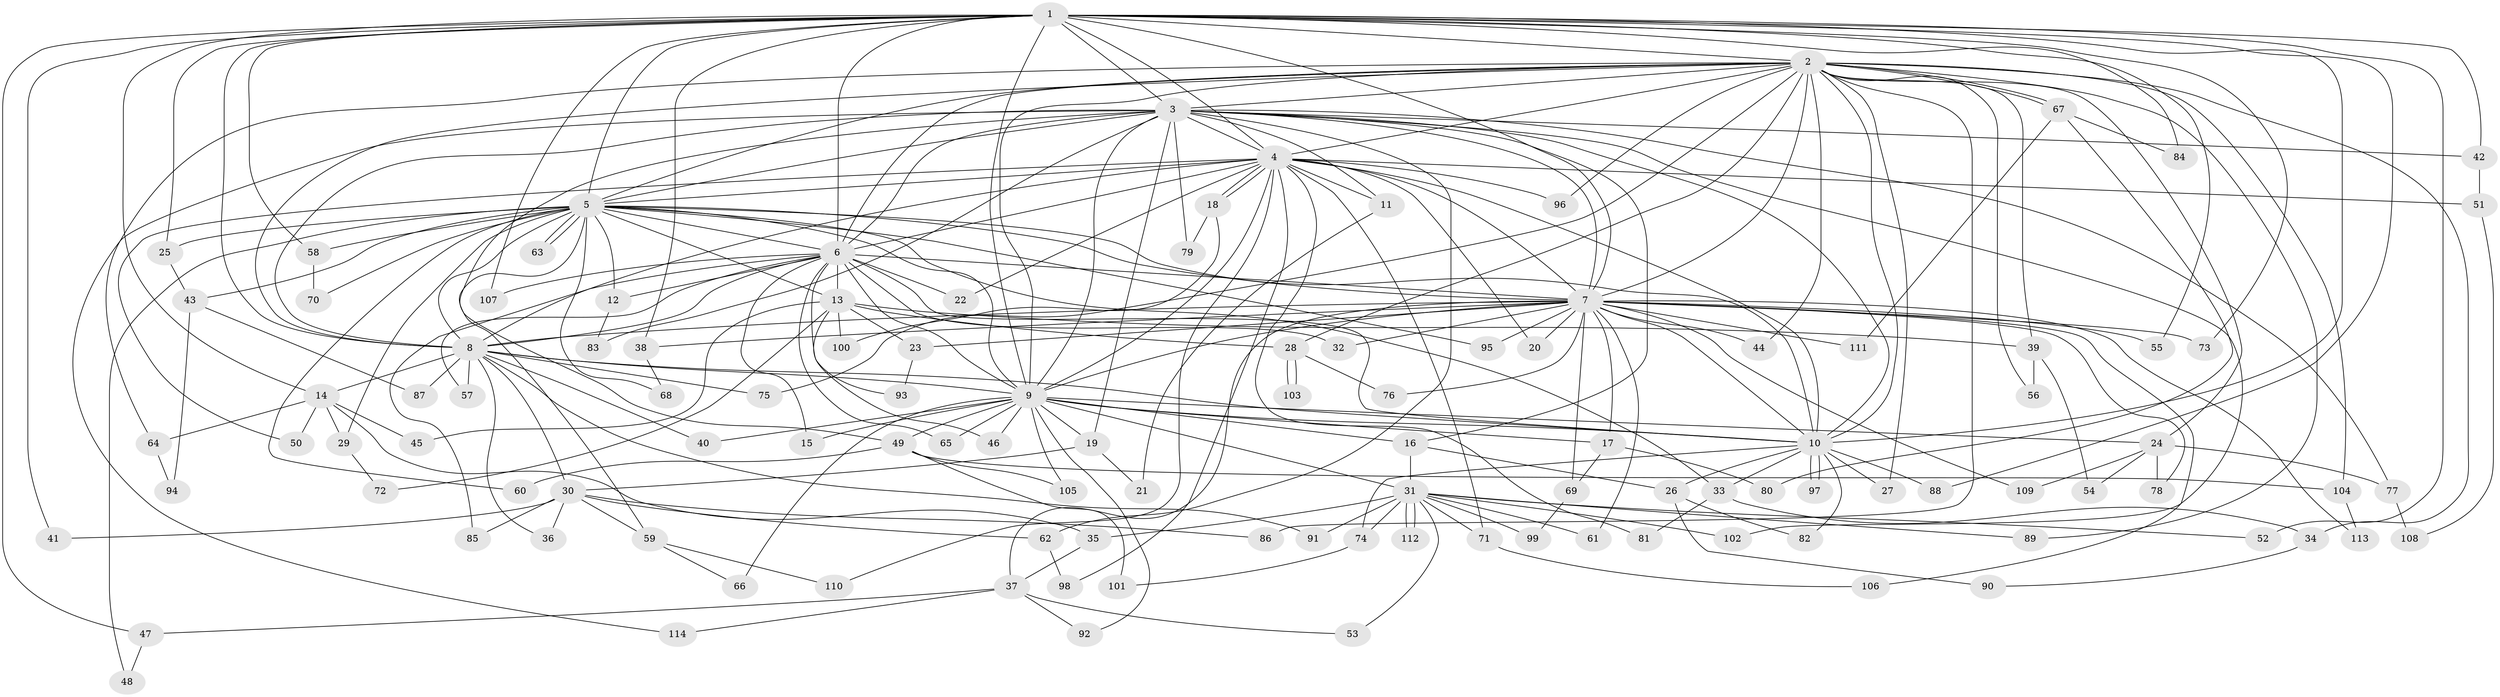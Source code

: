 // coarse degree distribution, {20: 0.0375, 3: 0.25, 15: 0.0125, 4: 0.1, 2: 0.3875, 19: 0.0125, 14: 0.0125, 16: 0.0125, 9: 0.0125, 7: 0.0125, 13: 0.0125, 18: 0.0125, 23: 0.0125, 6: 0.025, 8: 0.0125, 21: 0.0125, 1: 0.05, 5: 0.0125}
// Generated by graph-tools (version 1.1) at 2025/36/03/04/25 23:36:21]
// undirected, 114 vertices, 253 edges
graph export_dot {
  node [color=gray90,style=filled];
  1;
  2;
  3;
  4;
  5;
  6;
  7;
  8;
  9;
  10;
  11;
  12;
  13;
  14;
  15;
  16;
  17;
  18;
  19;
  20;
  21;
  22;
  23;
  24;
  25;
  26;
  27;
  28;
  29;
  30;
  31;
  32;
  33;
  34;
  35;
  36;
  37;
  38;
  39;
  40;
  41;
  42;
  43;
  44;
  45;
  46;
  47;
  48;
  49;
  50;
  51;
  52;
  53;
  54;
  55;
  56;
  57;
  58;
  59;
  60;
  61;
  62;
  63;
  64;
  65;
  66;
  67;
  68;
  69;
  70;
  71;
  72;
  73;
  74;
  75;
  76;
  77;
  78;
  79;
  80;
  81;
  82;
  83;
  84;
  85;
  86;
  87;
  88;
  89;
  90;
  91;
  92;
  93;
  94;
  95;
  96;
  97;
  98;
  99;
  100;
  101;
  102;
  103;
  104;
  105;
  106;
  107;
  108;
  109;
  110;
  111;
  112;
  113;
  114;
  1 -- 2;
  1 -- 3;
  1 -- 4;
  1 -- 5;
  1 -- 6;
  1 -- 7;
  1 -- 8;
  1 -- 9;
  1 -- 10;
  1 -- 14;
  1 -- 25;
  1 -- 38;
  1 -- 41;
  1 -- 42;
  1 -- 47;
  1 -- 52;
  1 -- 55;
  1 -- 58;
  1 -- 73;
  1 -- 84;
  1 -- 88;
  1 -- 107;
  2 -- 3;
  2 -- 4;
  2 -- 5;
  2 -- 6;
  2 -- 7;
  2 -- 8;
  2 -- 9;
  2 -- 10;
  2 -- 24;
  2 -- 27;
  2 -- 28;
  2 -- 34;
  2 -- 39;
  2 -- 44;
  2 -- 56;
  2 -- 64;
  2 -- 67;
  2 -- 67;
  2 -- 75;
  2 -- 86;
  2 -- 89;
  2 -- 96;
  2 -- 104;
  3 -- 4;
  3 -- 5;
  3 -- 6;
  3 -- 7;
  3 -- 8;
  3 -- 9;
  3 -- 10;
  3 -- 11;
  3 -- 16;
  3 -- 19;
  3 -- 42;
  3 -- 49;
  3 -- 62;
  3 -- 77;
  3 -- 79;
  3 -- 83;
  3 -- 102;
  3 -- 114;
  4 -- 5;
  4 -- 6;
  4 -- 7;
  4 -- 8;
  4 -- 9;
  4 -- 10;
  4 -- 11;
  4 -- 18;
  4 -- 18;
  4 -- 20;
  4 -- 22;
  4 -- 50;
  4 -- 51;
  4 -- 71;
  4 -- 81;
  4 -- 96;
  4 -- 98;
  4 -- 110;
  5 -- 6;
  5 -- 7;
  5 -- 8;
  5 -- 9;
  5 -- 10;
  5 -- 12;
  5 -- 13;
  5 -- 25;
  5 -- 29;
  5 -- 33;
  5 -- 43;
  5 -- 48;
  5 -- 58;
  5 -- 59;
  5 -- 60;
  5 -- 63;
  5 -- 63;
  5 -- 68;
  5 -- 70;
  5 -- 95;
  6 -- 7;
  6 -- 8;
  6 -- 9;
  6 -- 10;
  6 -- 12;
  6 -- 13;
  6 -- 15;
  6 -- 22;
  6 -- 32;
  6 -- 57;
  6 -- 65;
  6 -- 85;
  6 -- 93;
  6 -- 107;
  7 -- 8;
  7 -- 9;
  7 -- 10;
  7 -- 17;
  7 -- 20;
  7 -- 23;
  7 -- 32;
  7 -- 37;
  7 -- 38;
  7 -- 44;
  7 -- 55;
  7 -- 61;
  7 -- 69;
  7 -- 73;
  7 -- 76;
  7 -- 78;
  7 -- 95;
  7 -- 106;
  7 -- 109;
  7 -- 111;
  7 -- 113;
  8 -- 9;
  8 -- 10;
  8 -- 14;
  8 -- 30;
  8 -- 36;
  8 -- 40;
  8 -- 57;
  8 -- 75;
  8 -- 87;
  8 -- 91;
  9 -- 10;
  9 -- 15;
  9 -- 16;
  9 -- 17;
  9 -- 19;
  9 -- 24;
  9 -- 31;
  9 -- 40;
  9 -- 46;
  9 -- 49;
  9 -- 65;
  9 -- 66;
  9 -- 92;
  9 -- 105;
  10 -- 26;
  10 -- 27;
  10 -- 33;
  10 -- 74;
  10 -- 82;
  10 -- 88;
  10 -- 97;
  10 -- 97;
  11 -- 21;
  12 -- 83;
  13 -- 23;
  13 -- 28;
  13 -- 39;
  13 -- 45;
  13 -- 46;
  13 -- 72;
  13 -- 100;
  14 -- 29;
  14 -- 35;
  14 -- 45;
  14 -- 50;
  14 -- 64;
  16 -- 26;
  16 -- 31;
  17 -- 69;
  17 -- 80;
  18 -- 79;
  18 -- 100;
  19 -- 21;
  19 -- 30;
  23 -- 93;
  24 -- 54;
  24 -- 77;
  24 -- 78;
  24 -- 109;
  25 -- 43;
  26 -- 82;
  26 -- 90;
  28 -- 76;
  28 -- 103;
  28 -- 103;
  29 -- 72;
  30 -- 36;
  30 -- 41;
  30 -- 59;
  30 -- 62;
  30 -- 85;
  30 -- 86;
  31 -- 35;
  31 -- 52;
  31 -- 53;
  31 -- 61;
  31 -- 71;
  31 -- 74;
  31 -- 89;
  31 -- 91;
  31 -- 99;
  31 -- 102;
  31 -- 112;
  31 -- 112;
  33 -- 34;
  33 -- 81;
  34 -- 90;
  35 -- 37;
  37 -- 47;
  37 -- 53;
  37 -- 92;
  37 -- 114;
  38 -- 68;
  39 -- 54;
  39 -- 56;
  42 -- 51;
  43 -- 87;
  43 -- 94;
  47 -- 48;
  49 -- 60;
  49 -- 101;
  49 -- 104;
  49 -- 105;
  51 -- 108;
  58 -- 70;
  59 -- 66;
  59 -- 110;
  62 -- 98;
  64 -- 94;
  67 -- 80;
  67 -- 84;
  67 -- 111;
  69 -- 99;
  71 -- 106;
  74 -- 101;
  77 -- 108;
  104 -- 113;
}
